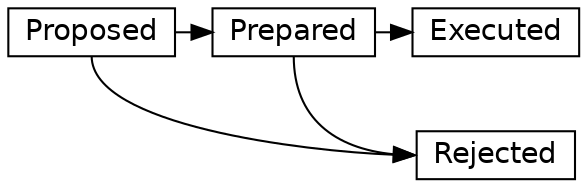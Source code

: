 digraph G {
  node [shape = box,height=.1,fontname = "helvetica"];

  Proposed -> Prepared -> Executed
  Proposed:s -> Rejected:w
  Prepared:s -> Rejected:w

  Executed -> Rejected [style=invis]

  Executed [group=g]
  Rejected [group=g]

  { rank=same Proposed Prepared Executed }
}
